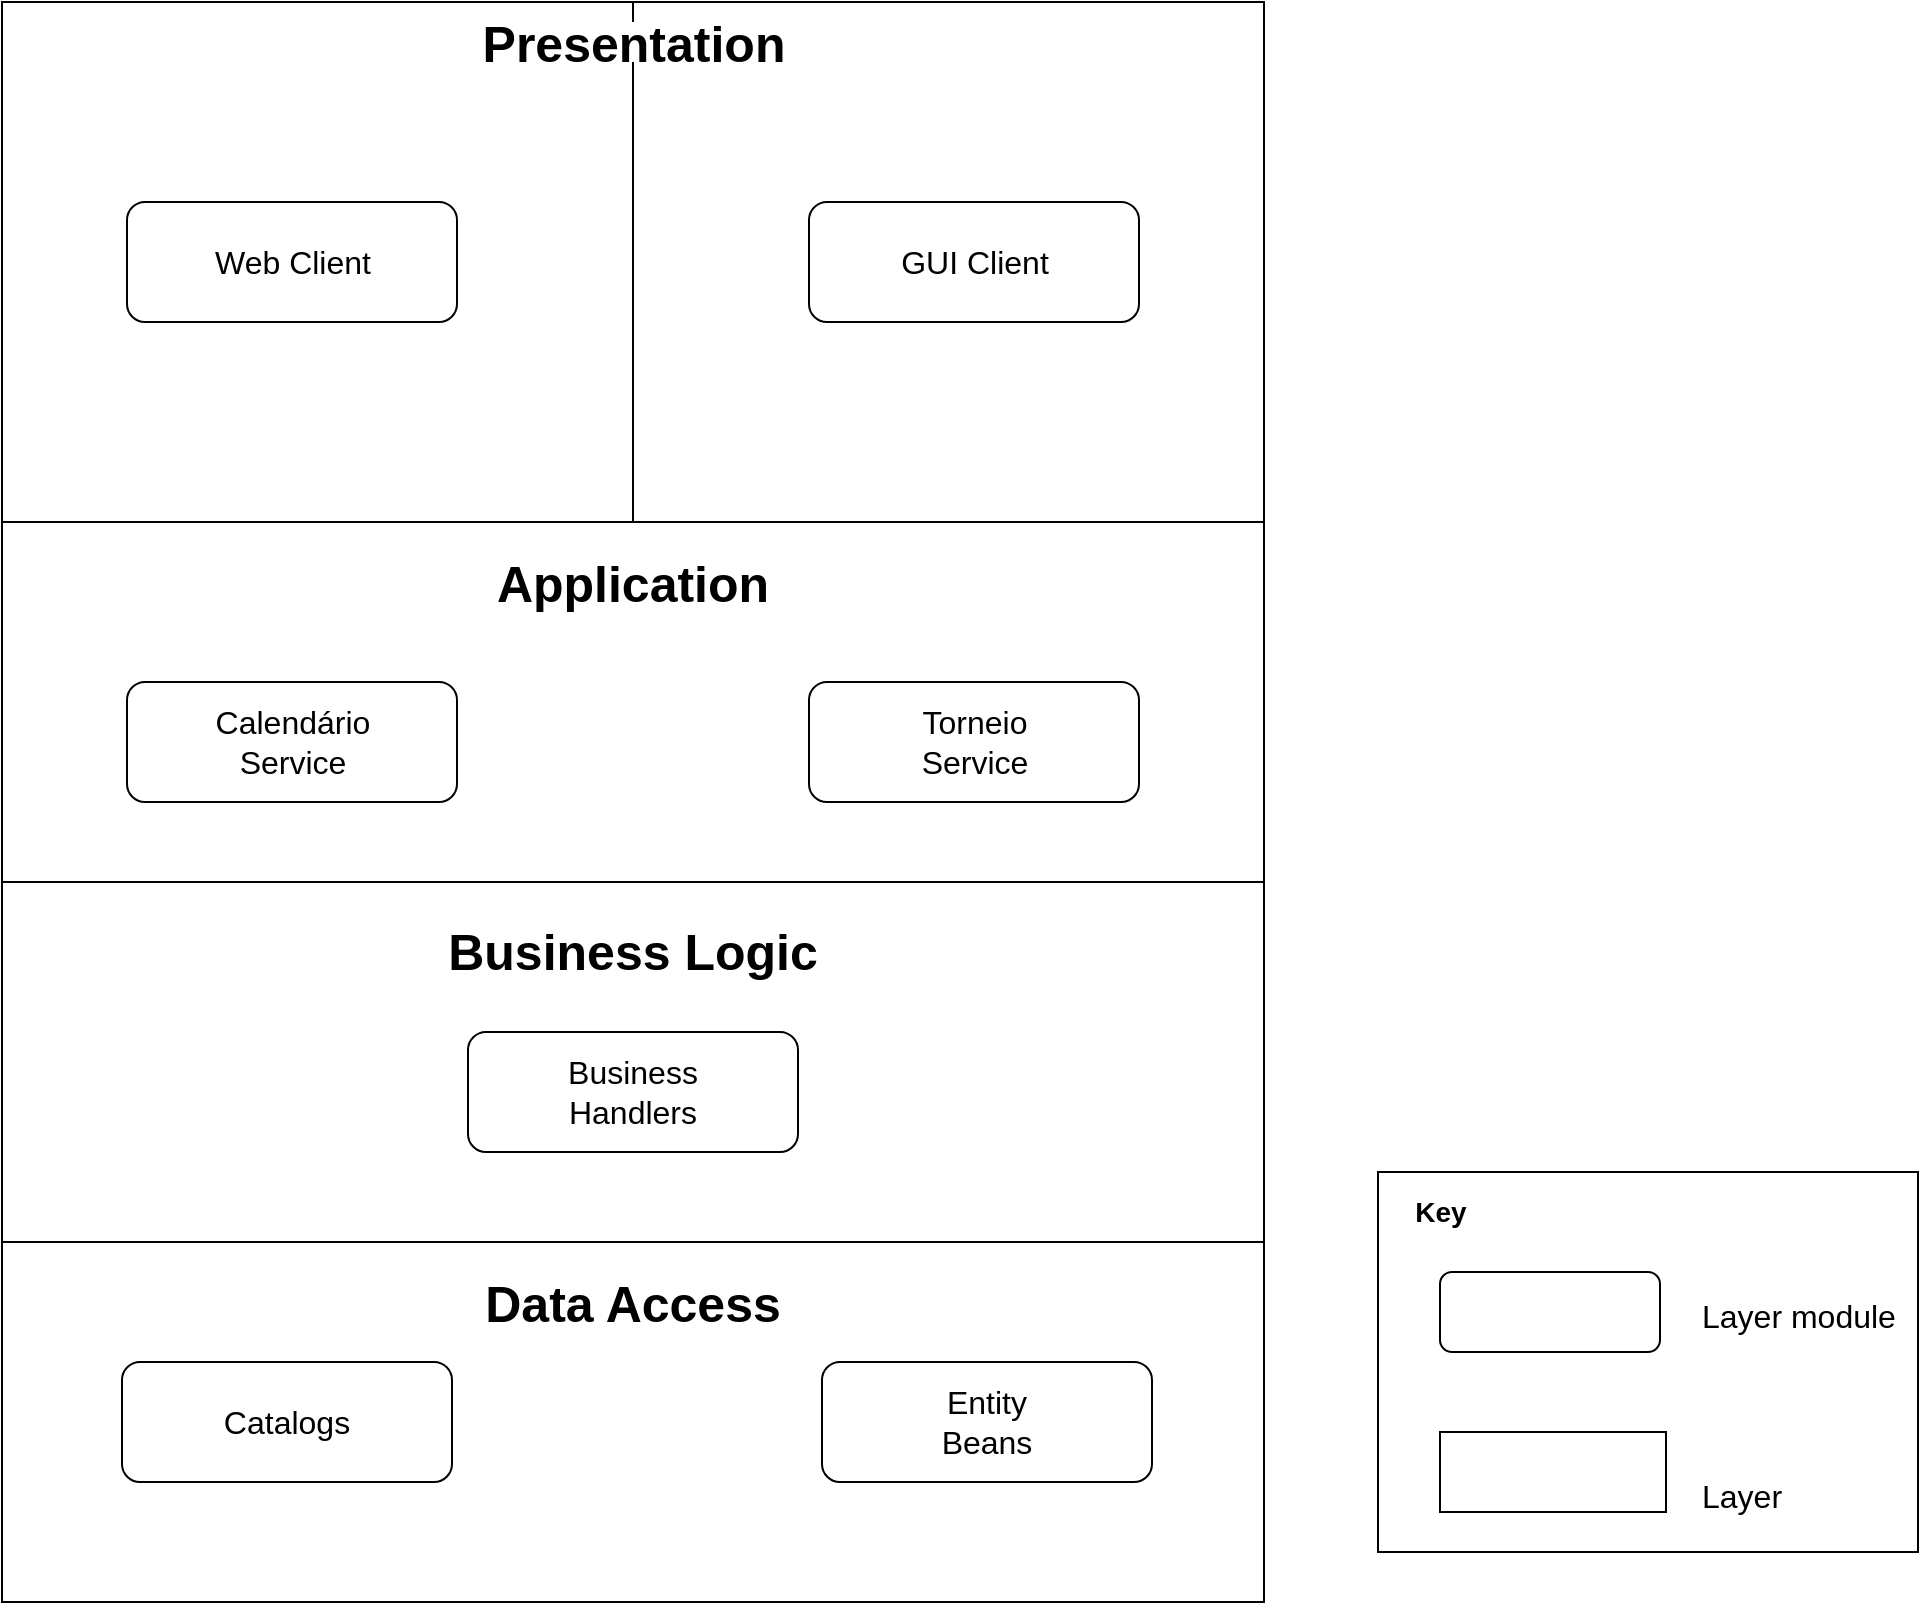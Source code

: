 <mxfile version="12.2.2" type="device" pages="1"><diagram id="SIPMIAlDeONCsYvyqfv9" name="Page-1"><mxGraphModel dx="4094" dy="1483" grid="1" gridSize="10" guides="1" tooltips="1" connect="1" arrows="1" fold="1" page="1" pageScale="1" pageWidth="827" pageHeight="1169" math="0" shadow="0"><root><mxCell id="0"/><mxCell id="1" parent="0"/><mxCell id="K-HJnbjuRbVz-zVTq2Rt-1" value="" style="group" parent="1" vertex="1" connectable="0"><mxGeometry x="-1540" y="100" width="631" height="680" as="geometry"/></mxCell><mxCell id="K4YnutrSJiICHA12_6m1-5" value="" style="rounded=0;whiteSpace=wrap;html=1;" parent="K-HJnbjuRbVz-zVTq2Rt-1" vertex="1"><mxGeometry width="631" height="260" as="geometry"/></mxCell><mxCell id="K4YnutrSJiICHA12_6m1-14" value="" style="rounded=0;whiteSpace=wrap;html=1;" parent="K-HJnbjuRbVz-zVTq2Rt-1" vertex="1"><mxGeometry y="260" width="631" height="180" as="geometry"/></mxCell><mxCell id="K4YnutrSJiICHA12_6m1-16" value="&lt;span style=&quot;font-size: 16px&quot;&gt;Web Client&lt;/span&gt;" style="rounded=1;whiteSpace=wrap;html=1;" parent="K-HJnbjuRbVz-zVTq2Rt-1" vertex="1"><mxGeometry x="62.5" y="100" width="165" height="60" as="geometry"/></mxCell><mxCell id="K4YnutrSJiICHA12_6m1-17" value="&lt;font style=&quot;font-size: 16px&quot;&gt;GUI Client&lt;/font&gt;" style="rounded=1;whiteSpace=wrap;html=1;" parent="K-HJnbjuRbVz-zVTq2Rt-1" vertex="1"><mxGeometry x="403.5" y="100" width="165" height="60" as="geometry"/></mxCell><mxCell id="K4YnutrSJiICHA12_6m1-18" value="&lt;font style=&quot;font-size: 25px&quot;&gt;&lt;b&gt;Application&lt;/b&gt;&lt;/font&gt;" style="text;html=1;strokeColor=none;fillColor=none;align=center;verticalAlign=middle;whiteSpace=wrap;rounded=0;" parent="K-HJnbjuRbVz-zVTq2Rt-1" vertex="1"><mxGeometry x="204" y="280" width="223" height="20" as="geometry"/></mxCell><mxCell id="K4YnutrSJiICHA12_6m1-19" value="&lt;span style=&quot;font-size: 16px&quot;&gt;Calendário&lt;br&gt;&lt;/span&gt;&lt;font style=&quot;font-size: 16px&quot;&gt;Service&lt;/font&gt;" style="rounded=1;whiteSpace=wrap;html=1;" parent="K-HJnbjuRbVz-zVTq2Rt-1" vertex="1"><mxGeometry x="62.5" y="340" width="165" height="60" as="geometry"/></mxCell><mxCell id="K4YnutrSJiICHA12_6m1-20" value="&lt;span style=&quot;font-size: 16px&quot;&gt;Torneio&lt;br&gt;&lt;/span&gt;&lt;font style=&quot;font-size: 16px&quot;&gt;Service&lt;/font&gt;" style="rounded=1;whiteSpace=wrap;html=1;" parent="K-HJnbjuRbVz-zVTq2Rt-1" vertex="1"><mxGeometry x="403.5" y="340" width="165" height="60" as="geometry"/></mxCell><mxCell id="0UMa59x0ekpDAMWEoet2-1" value="" style="endArrow=none;html=1;entryX=0.5;entryY=0;entryDx=0;entryDy=0;" parent="K-HJnbjuRbVz-zVTq2Rt-1" target="K4YnutrSJiICHA12_6m1-5" edge="1"><mxGeometry width="50" height="50" relative="1" as="geometry"><mxPoint x="315.5" y="260" as="sourcePoint"/><mxPoint x="365.5" y="210" as="targetPoint"/></mxGeometry></mxCell><mxCell id="K4YnutrSJiICHA12_6m1-15" value="&lt;font style=&quot;font-size: 25px&quot;&gt;&lt;b&gt;Presentation&lt;/b&gt;&lt;/font&gt;" style="text;html=1;align=center;verticalAlign=middle;whiteSpace=wrap;rounded=0;fillColor=#ffffff;" parent="K-HJnbjuRbVz-zVTq2Rt-1" vertex="1"><mxGeometry x="227.5" y="10" width="176" height="20" as="geometry"/></mxCell><mxCell id="0UMa59x0ekpDAMWEoet2-2" value="" style="rounded=0;whiteSpace=wrap;html=1;" parent="K-HJnbjuRbVz-zVTq2Rt-1" vertex="1"><mxGeometry y="440" width="631" height="180" as="geometry"/></mxCell><mxCell id="0UMa59x0ekpDAMWEoet2-3" value="&lt;font style=&quot;font-size: 25px&quot;&gt;&lt;b&gt;Business Logic&lt;/b&gt;&lt;/font&gt;" style="text;html=1;strokeColor=none;fillColor=none;align=center;verticalAlign=middle;whiteSpace=wrap;rounded=0;" parent="K-HJnbjuRbVz-zVTq2Rt-1" vertex="1"><mxGeometry x="204" y="463.5" width="223" height="20" as="geometry"/></mxCell><mxCell id="0UMa59x0ekpDAMWEoet2-5" value="&lt;span style=&quot;font-size: 16px&quot;&gt;Business&lt;br&gt;&lt;/span&gt;&lt;font style=&quot;font-size: 16px&quot;&gt;Handlers&lt;/font&gt;" style="rounded=1;whiteSpace=wrap;html=1;" parent="K-HJnbjuRbVz-zVTq2Rt-1" vertex="1"><mxGeometry x="233" y="515" width="165" height="60" as="geometry"/></mxCell><mxCell id="0UMa59x0ekpDAMWEoet2-6" value="" style="rounded=0;whiteSpace=wrap;html=1;" parent="1" vertex="1"><mxGeometry x="-1540" y="720" width="631" height="180" as="geometry"/></mxCell><mxCell id="0UMa59x0ekpDAMWEoet2-7" value="&lt;font style=&quot;font-size: 25px&quot;&gt;&lt;b&gt;Data Access&lt;/b&gt;&lt;/font&gt;" style="text;html=1;strokeColor=none;fillColor=none;align=center;verticalAlign=middle;whiteSpace=wrap;rounded=0;" parent="1" vertex="1"><mxGeometry x="-1336" y="740" width="223" height="20" as="geometry"/></mxCell><mxCell id="0UMa59x0ekpDAMWEoet2-8" value="&lt;font style=&quot;font-size: 16px&quot;&gt;Catalogs&lt;/font&gt;" style="rounded=1;whiteSpace=wrap;html=1;" parent="1" vertex="1"><mxGeometry x="-1480" y="780" width="165" height="60" as="geometry"/></mxCell><mxCell id="0UMa59x0ekpDAMWEoet2-9" value="&lt;span style=&quot;font-size: 16px&quot;&gt;Entity&lt;br&gt;Beans&lt;br&gt;&lt;/span&gt;" style="rounded=1;whiteSpace=wrap;html=1;" parent="1" vertex="1"><mxGeometry x="-1130" y="780" width="165" height="60" as="geometry"/></mxCell><mxCell id="0UMa59x0ekpDAMWEoet2-10" value="" style="rounded=0;whiteSpace=wrap;html=1;" parent="1" vertex="1"><mxGeometry x="-852" y="685" width="270" height="190" as="geometry"/></mxCell><mxCell id="0UMa59x0ekpDAMWEoet2-11" value="" style="rounded=1;whiteSpace=wrap;html=1;" parent="1" vertex="1"><mxGeometry x="-821" y="735" width="110" height="40" as="geometry"/></mxCell><mxCell id="0UMa59x0ekpDAMWEoet2-12" value="&lt;font style=&quot;font-size: 14px;&quot;&gt;&lt;b style=&quot;font-size: 14px;&quot;&gt;Key&lt;/b&gt;&lt;/font&gt;" style="text;html=1;strokeColor=none;fillColor=none;align=center;verticalAlign=middle;whiteSpace=wrap;rounded=0;fontSize=14;" parent="1" vertex="1"><mxGeometry x="-860" y="695" width="79" height="20" as="geometry"/></mxCell><mxCell id="0UMa59x0ekpDAMWEoet2-13" value="" style="rounded=0;whiteSpace=wrap;html=1;fillColor=#ffffff;" parent="1" vertex="1"><mxGeometry x="-821" y="815" width="113" height="40" as="geometry"/></mxCell><mxCell id="0UMa59x0ekpDAMWEoet2-15" value="&lt;font style=&quot;font-size: 16px&quot;&gt;Layer module&lt;/font&gt;" style="text;html=1;resizable=0;points=[];autosize=1;align=left;verticalAlign=top;spacingTop=-4;" parent="1" vertex="1"><mxGeometry x="-692" y="745" width="110" height="20" as="geometry"/></mxCell><mxCell id="0UMa59x0ekpDAMWEoet2-17" value="&lt;font style=&quot;font-size: 16px&quot;&gt;Layer&lt;/font&gt;" style="text;html=1;resizable=0;points=[];autosize=1;align=left;verticalAlign=top;spacingTop=-4;" parent="1" vertex="1"><mxGeometry x="-692" y="835" width="60" height="20" as="geometry"/></mxCell></root></mxGraphModel></diagram></mxfile>